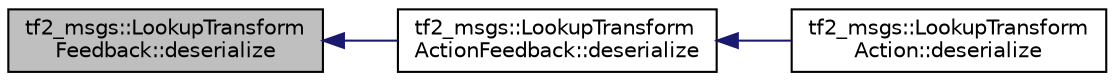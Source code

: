 digraph "tf2_msgs::LookupTransformFeedback::deserialize"
{
  edge [fontname="Helvetica",fontsize="10",labelfontname="Helvetica",labelfontsize="10"];
  node [fontname="Helvetica",fontsize="10",shape=record];
  rankdir="LR";
  Node1 [label="tf2_msgs::LookupTransform\lFeedback::deserialize",height=0.2,width=0.4,color="black", fillcolor="grey75", style="filled" fontcolor="black"];
  Node1 -> Node2 [dir="back",color="midnightblue",fontsize="10",style="solid",fontname="Helvetica"];
  Node2 [label="tf2_msgs::LookupTransform\lActionFeedback::deserialize",height=0.2,width=0.4,color="black", fillcolor="white", style="filled",URL="$classtf2__msgs_1_1_lookup_transform_action_feedback.html#acd3ae7f1b6b1da2f9d0e26bee88f74d7"];
  Node2 -> Node3 [dir="back",color="midnightblue",fontsize="10",style="solid",fontname="Helvetica"];
  Node3 [label="tf2_msgs::LookupTransform\lAction::deserialize",height=0.2,width=0.4,color="black", fillcolor="white", style="filled",URL="$classtf2__msgs_1_1_lookup_transform_action.html#a5575ff9a17199aa62e4ed69f557c9938"];
}
